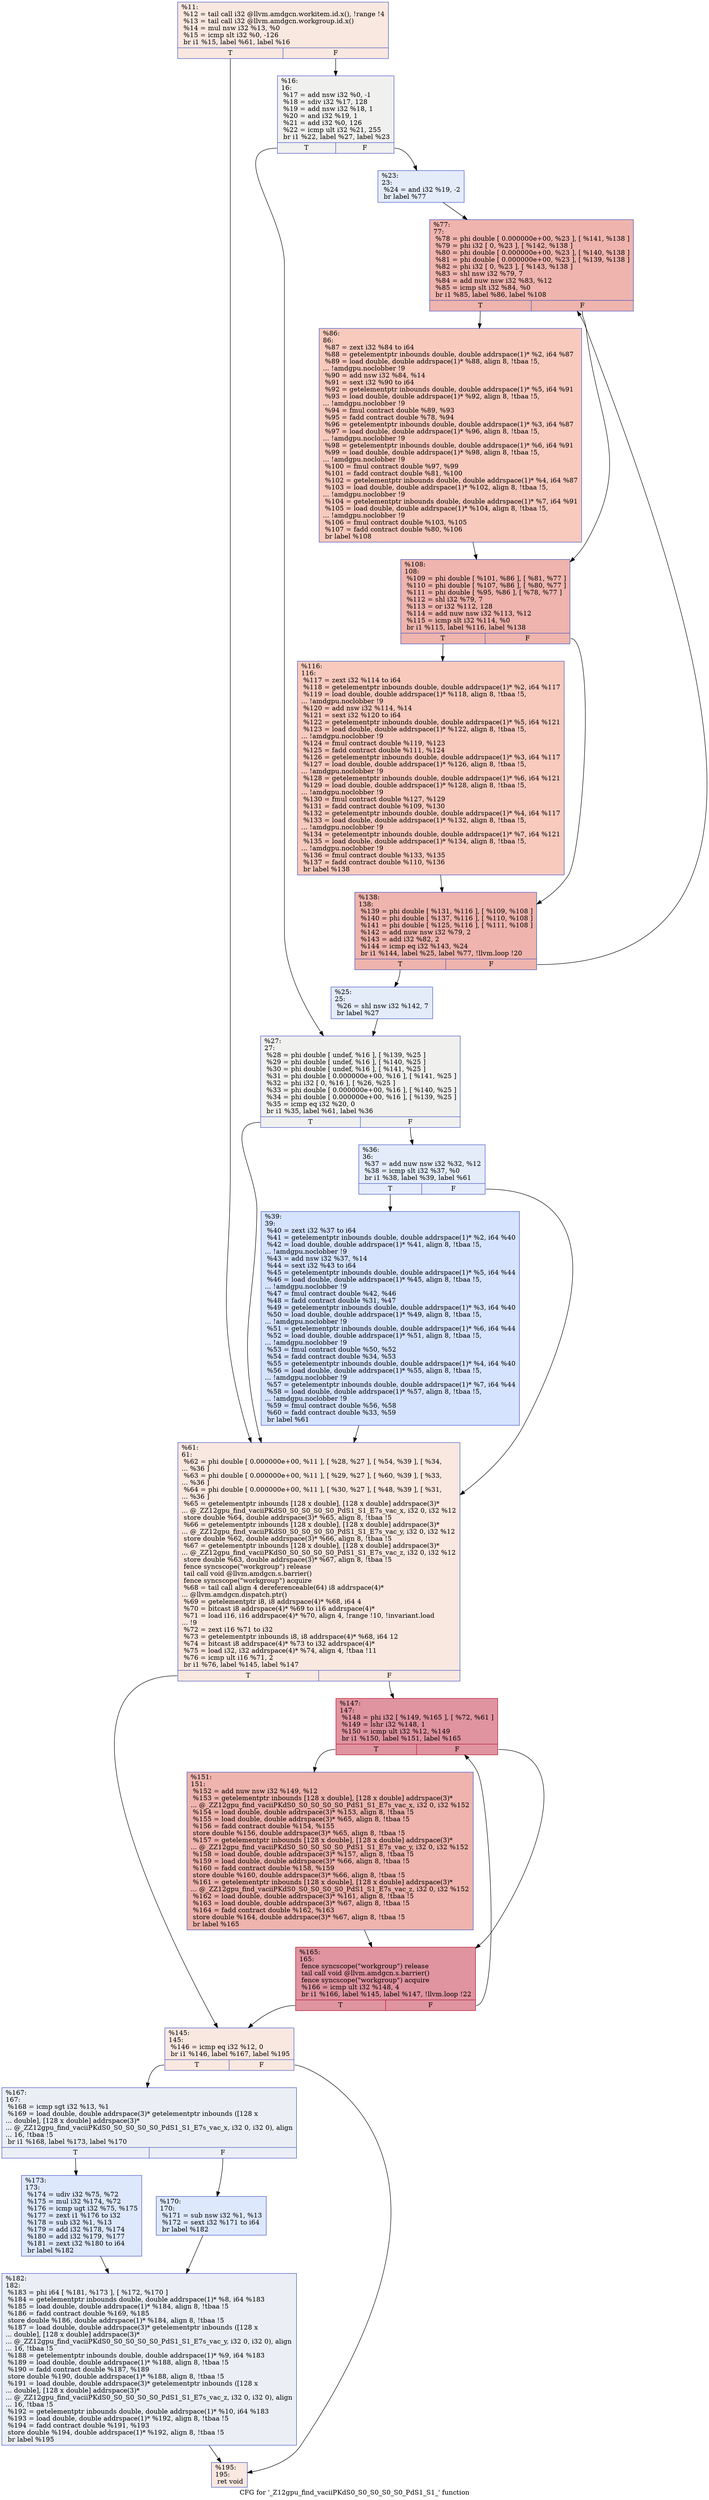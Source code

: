 digraph "CFG for '_Z12gpu_find_vaciiPKdS0_S0_S0_S0_S0_PdS1_S1_' function" {
	label="CFG for '_Z12gpu_find_vaciiPKdS0_S0_S0_S0_S0_PdS1_S1_' function";

	Node0x630c8d0 [shape=record,color="#3d50c3ff", style=filled, fillcolor="#f1ccb870",label="{%11:\l  %12 = tail call i32 @llvm.amdgcn.workitem.id.x(), !range !4\l  %13 = tail call i32 @llvm.amdgcn.workgroup.id.x()\l  %14 = mul nsw i32 %13, %0\l  %15 = icmp slt i32 %0, -126\l  br i1 %15, label %61, label %16\l|{<s0>T|<s1>F}}"];
	Node0x630c8d0:s0 -> Node0x630e610;
	Node0x630c8d0:s1 -> Node0x630e6a0;
	Node0x630e6a0 [shape=record,color="#3d50c3ff", style=filled, fillcolor="#dedcdb70",label="{%16:\l16:                                               \l  %17 = add nsw i32 %0, -1\l  %18 = sdiv i32 %17, 128\l  %19 = add nsw i32 %18, 1\l  %20 = and i32 %19, 1\l  %21 = add i32 %0, 126\l  %22 = icmp ult i32 %21, 255\l  br i1 %22, label %27, label %23\l|{<s0>T|<s1>F}}"];
	Node0x630e6a0:s0 -> Node0x630ecb0;
	Node0x630e6a0:s1 -> Node0x630ed00;
	Node0x630ed00 [shape=record,color="#3d50c3ff", style=filled, fillcolor="#c1d4f470",label="{%23:\l23:                                               \l  %24 = and i32 %19, -2\l  br label %77\l}"];
	Node0x630ed00 -> Node0x630ef00;
	Node0x630efc0 [shape=record,color="#3d50c3ff", style=filled, fillcolor="#c1d4f470",label="{%25:\l25:                                               \l  %26 = shl nsw i32 %142, 7\l  br label %27\l}"];
	Node0x630efc0 -> Node0x630ecb0;
	Node0x630ecb0 [shape=record,color="#3d50c3ff", style=filled, fillcolor="#dedcdb70",label="{%27:\l27:                                               \l  %28 = phi double [ undef, %16 ], [ %139, %25 ]\l  %29 = phi double [ undef, %16 ], [ %140, %25 ]\l  %30 = phi double [ undef, %16 ], [ %141, %25 ]\l  %31 = phi double [ 0.000000e+00, %16 ], [ %141, %25 ]\l  %32 = phi i32 [ 0, %16 ], [ %26, %25 ]\l  %33 = phi double [ 0.000000e+00, %16 ], [ %140, %25 ]\l  %34 = phi double [ 0.000000e+00, %16 ], [ %139, %25 ]\l  %35 = icmp eq i32 %20, 0\l  br i1 %35, label %61, label %36\l|{<s0>T|<s1>F}}"];
	Node0x630ecb0:s0 -> Node0x630e610;
	Node0x630ecb0:s1 -> Node0x63103b0;
	Node0x63103b0 [shape=record,color="#3d50c3ff", style=filled, fillcolor="#c1d4f470",label="{%36:\l36:                                               \l  %37 = add nuw nsw i32 %32, %12\l  %38 = icmp slt i32 %37, %0\l  br i1 %38, label %39, label %61\l|{<s0>T|<s1>F}}"];
	Node0x63103b0:s0 -> Node0x6310610;
	Node0x63103b0:s1 -> Node0x630e610;
	Node0x6310610 [shape=record,color="#3d50c3ff", style=filled, fillcolor="#a1c0ff70",label="{%39:\l39:                                               \l  %40 = zext i32 %37 to i64\l  %41 = getelementptr inbounds double, double addrspace(1)* %2, i64 %40\l  %42 = load double, double addrspace(1)* %41, align 8, !tbaa !5,\l... !amdgpu.noclobber !9\l  %43 = add nsw i32 %37, %14\l  %44 = sext i32 %43 to i64\l  %45 = getelementptr inbounds double, double addrspace(1)* %5, i64 %44\l  %46 = load double, double addrspace(1)* %45, align 8, !tbaa !5,\l... !amdgpu.noclobber !9\l  %47 = fmul contract double %42, %46\l  %48 = fadd contract double %31, %47\l  %49 = getelementptr inbounds double, double addrspace(1)* %3, i64 %40\l  %50 = load double, double addrspace(1)* %49, align 8, !tbaa !5,\l... !amdgpu.noclobber !9\l  %51 = getelementptr inbounds double, double addrspace(1)* %6, i64 %44\l  %52 = load double, double addrspace(1)* %51, align 8, !tbaa !5,\l... !amdgpu.noclobber !9\l  %53 = fmul contract double %50, %52\l  %54 = fadd contract double %34, %53\l  %55 = getelementptr inbounds double, double addrspace(1)* %4, i64 %40\l  %56 = load double, double addrspace(1)* %55, align 8, !tbaa !5,\l... !amdgpu.noclobber !9\l  %57 = getelementptr inbounds double, double addrspace(1)* %7, i64 %44\l  %58 = load double, double addrspace(1)* %57, align 8, !tbaa !5,\l... !amdgpu.noclobber !9\l  %59 = fmul contract double %56, %58\l  %60 = fadd contract double %33, %59\l  br label %61\l}"];
	Node0x6310610 -> Node0x630e610;
	Node0x630e610 [shape=record,color="#3d50c3ff", style=filled, fillcolor="#f1ccb870",label="{%61:\l61:                                               \l  %62 = phi double [ 0.000000e+00, %11 ], [ %28, %27 ], [ %54, %39 ], [ %34,\l... %36 ]\l  %63 = phi double [ 0.000000e+00, %11 ], [ %29, %27 ], [ %60, %39 ], [ %33,\l... %36 ]\l  %64 = phi double [ 0.000000e+00, %11 ], [ %30, %27 ], [ %48, %39 ], [ %31,\l... %36 ]\l  %65 = getelementptr inbounds [128 x double], [128 x double] addrspace(3)*\l... @_ZZ12gpu_find_vaciiPKdS0_S0_S0_S0_S0_PdS1_S1_E7s_vac_x, i32 0, i32 %12\l  store double %64, double addrspace(3)* %65, align 8, !tbaa !5\l  %66 = getelementptr inbounds [128 x double], [128 x double] addrspace(3)*\l... @_ZZ12gpu_find_vaciiPKdS0_S0_S0_S0_S0_PdS1_S1_E7s_vac_y, i32 0, i32 %12\l  store double %62, double addrspace(3)* %66, align 8, !tbaa !5\l  %67 = getelementptr inbounds [128 x double], [128 x double] addrspace(3)*\l... @_ZZ12gpu_find_vaciiPKdS0_S0_S0_S0_S0_PdS1_S1_E7s_vac_z, i32 0, i32 %12\l  store double %63, double addrspace(3)* %67, align 8, !tbaa !5\l  fence syncscope(\"workgroup\") release\l  tail call void @llvm.amdgcn.s.barrier()\l  fence syncscope(\"workgroup\") acquire\l  %68 = tail call align 4 dereferenceable(64) i8 addrspace(4)*\l... @llvm.amdgcn.dispatch.ptr()\l  %69 = getelementptr i8, i8 addrspace(4)* %68, i64 4\l  %70 = bitcast i8 addrspace(4)* %69 to i16 addrspace(4)*\l  %71 = load i16, i16 addrspace(4)* %70, align 4, !range !10, !invariant.load\l... !9\l  %72 = zext i16 %71 to i32\l  %73 = getelementptr inbounds i8, i8 addrspace(4)* %68, i64 12\l  %74 = bitcast i8 addrspace(4)* %73 to i32 addrspace(4)*\l  %75 = load i32, i32 addrspace(4)* %74, align 4, !tbaa !11\l  %76 = icmp ult i16 %71, 2\l  br i1 %76, label %145, label %147\l|{<s0>T|<s1>F}}"];
	Node0x630e610:s0 -> Node0x63138c0;
	Node0x630e610:s1 -> Node0x6313950;
	Node0x630ef00 [shape=record,color="#3d50c3ff", style=filled, fillcolor="#d8564670",label="{%77:\l77:                                               \l  %78 = phi double [ 0.000000e+00, %23 ], [ %141, %138 ]\l  %79 = phi i32 [ 0, %23 ], [ %142, %138 ]\l  %80 = phi double [ 0.000000e+00, %23 ], [ %140, %138 ]\l  %81 = phi double [ 0.000000e+00, %23 ], [ %139, %138 ]\l  %82 = phi i32 [ 0, %23 ], [ %143, %138 ]\l  %83 = shl nsw i32 %79, 7\l  %84 = add nuw nsw i32 %83, %12\l  %85 = icmp slt i32 %84, %0\l  br i1 %85, label %86, label %108\l|{<s0>T|<s1>F}}"];
	Node0x630ef00:s0 -> Node0x6314010;
	Node0x630ef00:s1 -> Node0x63140a0;
	Node0x6314010 [shape=record,color="#3d50c3ff", style=filled, fillcolor="#ef886b70",label="{%86:\l86:                                               \l  %87 = zext i32 %84 to i64\l  %88 = getelementptr inbounds double, double addrspace(1)* %2, i64 %87\l  %89 = load double, double addrspace(1)* %88, align 8, !tbaa !5,\l... !amdgpu.noclobber !9\l  %90 = add nsw i32 %84, %14\l  %91 = sext i32 %90 to i64\l  %92 = getelementptr inbounds double, double addrspace(1)* %5, i64 %91\l  %93 = load double, double addrspace(1)* %92, align 8, !tbaa !5,\l... !amdgpu.noclobber !9\l  %94 = fmul contract double %89, %93\l  %95 = fadd contract double %78, %94\l  %96 = getelementptr inbounds double, double addrspace(1)* %3, i64 %87\l  %97 = load double, double addrspace(1)* %96, align 8, !tbaa !5,\l... !amdgpu.noclobber !9\l  %98 = getelementptr inbounds double, double addrspace(1)* %6, i64 %91\l  %99 = load double, double addrspace(1)* %98, align 8, !tbaa !5,\l... !amdgpu.noclobber !9\l  %100 = fmul contract double %97, %99\l  %101 = fadd contract double %81, %100\l  %102 = getelementptr inbounds double, double addrspace(1)* %4, i64 %87\l  %103 = load double, double addrspace(1)* %102, align 8, !tbaa !5,\l... !amdgpu.noclobber !9\l  %104 = getelementptr inbounds double, double addrspace(1)* %7, i64 %91\l  %105 = load double, double addrspace(1)* %104, align 8, !tbaa !5,\l... !amdgpu.noclobber !9\l  %106 = fmul contract double %103, %105\l  %107 = fadd contract double %80, %106\l  br label %108\l}"];
	Node0x6314010 -> Node0x63140a0;
	Node0x63140a0 [shape=record,color="#3d50c3ff", style=filled, fillcolor="#d8564670",label="{%108:\l108:                                              \l  %109 = phi double [ %101, %86 ], [ %81, %77 ]\l  %110 = phi double [ %107, %86 ], [ %80, %77 ]\l  %111 = phi double [ %95, %86 ], [ %78, %77 ]\l  %112 = shl i32 %79, 7\l  %113 = or i32 %112, 128\l  %114 = add nuw nsw i32 %113, %12\l  %115 = icmp slt i32 %114, %0\l  br i1 %115, label %116, label %138\l|{<s0>T|<s1>F}}"];
	Node0x63140a0:s0 -> Node0x6315380;
	Node0x63140a0:s1 -> Node0x6313a90;
	Node0x6315380 [shape=record,color="#3d50c3ff", style=filled, fillcolor="#ef886b70",label="{%116:\l116:                                              \l  %117 = zext i32 %114 to i64\l  %118 = getelementptr inbounds double, double addrspace(1)* %2, i64 %117\l  %119 = load double, double addrspace(1)* %118, align 8, !tbaa !5,\l... !amdgpu.noclobber !9\l  %120 = add nsw i32 %114, %14\l  %121 = sext i32 %120 to i64\l  %122 = getelementptr inbounds double, double addrspace(1)* %5, i64 %121\l  %123 = load double, double addrspace(1)* %122, align 8, !tbaa !5,\l... !amdgpu.noclobber !9\l  %124 = fmul contract double %119, %123\l  %125 = fadd contract double %111, %124\l  %126 = getelementptr inbounds double, double addrspace(1)* %3, i64 %117\l  %127 = load double, double addrspace(1)* %126, align 8, !tbaa !5,\l... !amdgpu.noclobber !9\l  %128 = getelementptr inbounds double, double addrspace(1)* %6, i64 %121\l  %129 = load double, double addrspace(1)* %128, align 8, !tbaa !5,\l... !amdgpu.noclobber !9\l  %130 = fmul contract double %127, %129\l  %131 = fadd contract double %109, %130\l  %132 = getelementptr inbounds double, double addrspace(1)* %4, i64 %117\l  %133 = load double, double addrspace(1)* %132, align 8, !tbaa !5,\l... !amdgpu.noclobber !9\l  %134 = getelementptr inbounds double, double addrspace(1)* %7, i64 %121\l  %135 = load double, double addrspace(1)* %134, align 8, !tbaa !5,\l... !amdgpu.noclobber !9\l  %136 = fmul contract double %133, %135\l  %137 = fadd contract double %110, %136\l  br label %138\l}"];
	Node0x6315380 -> Node0x6313a90;
	Node0x6313a90 [shape=record,color="#3d50c3ff", style=filled, fillcolor="#d8564670",label="{%138:\l138:                                              \l  %139 = phi double [ %131, %116 ], [ %109, %108 ]\l  %140 = phi double [ %137, %116 ], [ %110, %108 ]\l  %141 = phi double [ %125, %116 ], [ %111, %108 ]\l  %142 = add nuw nsw i32 %79, 2\l  %143 = add i32 %82, 2\l  %144 = icmp eq i32 %143, %24\l  br i1 %144, label %25, label %77, !llvm.loop !20\l|{<s0>T|<s1>F}}"];
	Node0x6313a90:s0 -> Node0x630efc0;
	Node0x6313a90:s1 -> Node0x630ef00;
	Node0x63138c0 [shape=record,color="#3d50c3ff", style=filled, fillcolor="#f1ccb870",label="{%145:\l145:                                              \l  %146 = icmp eq i32 %12, 0\l  br i1 %146, label %167, label %195\l|{<s0>T|<s1>F}}"];
	Node0x63138c0:s0 -> Node0x6316ae0;
	Node0x63138c0:s1 -> Node0x6316b30;
	Node0x6313950 [shape=record,color="#b70d28ff", style=filled, fillcolor="#b70d2870",label="{%147:\l147:                                              \l  %148 = phi i32 [ %149, %165 ], [ %72, %61 ]\l  %149 = lshr i32 %148, 1\l  %150 = icmp ult i32 %12, %149\l  br i1 %150, label %151, label %165\l|{<s0>T|<s1>F}}"];
	Node0x6313950:s0 -> Node0x6316e50;
	Node0x6313950:s1 -> Node0x6316c30;
	Node0x6316e50 [shape=record,color="#3d50c3ff", style=filled, fillcolor="#d8564670",label="{%151:\l151:                                              \l  %152 = add nuw nsw i32 %149, %12\l  %153 = getelementptr inbounds [128 x double], [128 x double] addrspace(3)*\l... @_ZZ12gpu_find_vaciiPKdS0_S0_S0_S0_S0_PdS1_S1_E7s_vac_x, i32 0, i32 %152\l  %154 = load double, double addrspace(3)* %153, align 8, !tbaa !5\l  %155 = load double, double addrspace(3)* %65, align 8, !tbaa !5\l  %156 = fadd contract double %154, %155\l  store double %156, double addrspace(3)* %65, align 8, !tbaa !5\l  %157 = getelementptr inbounds [128 x double], [128 x double] addrspace(3)*\l... @_ZZ12gpu_find_vaciiPKdS0_S0_S0_S0_S0_PdS1_S1_E7s_vac_y, i32 0, i32 %152\l  %158 = load double, double addrspace(3)* %157, align 8, !tbaa !5\l  %159 = load double, double addrspace(3)* %66, align 8, !tbaa !5\l  %160 = fadd contract double %158, %159\l  store double %160, double addrspace(3)* %66, align 8, !tbaa !5\l  %161 = getelementptr inbounds [128 x double], [128 x double] addrspace(3)*\l... @_ZZ12gpu_find_vaciiPKdS0_S0_S0_S0_S0_PdS1_S1_E7s_vac_z, i32 0, i32 %152\l  %162 = load double, double addrspace(3)* %161, align 8, !tbaa !5\l  %163 = load double, double addrspace(3)* %67, align 8, !tbaa !5\l  %164 = fadd contract double %162, %163\l  store double %164, double addrspace(3)* %67, align 8, !tbaa !5\l  br label %165\l}"];
	Node0x6316e50 -> Node0x6316c30;
	Node0x6316c30 [shape=record,color="#b70d28ff", style=filled, fillcolor="#b70d2870",label="{%165:\l165:                                              \l  fence syncscope(\"workgroup\") release\l  tail call void @llvm.amdgcn.s.barrier()\l  fence syncscope(\"workgroup\") acquire\l  %166 = icmp ult i32 %148, 4\l  br i1 %166, label %145, label %147, !llvm.loop !22\l|{<s0>T|<s1>F}}"];
	Node0x6316c30:s0 -> Node0x63138c0;
	Node0x6316c30:s1 -> Node0x6313950;
	Node0x6316ae0 [shape=record,color="#3d50c3ff", style=filled, fillcolor="#d1dae970",label="{%167:\l167:                                              \l  %168 = icmp sgt i32 %13, %1\l  %169 = load double, double addrspace(3)* getelementptr inbounds ([128 x\l... double], [128 x double] addrspace(3)*\l... @_ZZ12gpu_find_vaciiPKdS0_S0_S0_S0_S0_PdS1_S1_E7s_vac_x, i32 0, i32 0), align\l... 16, !tbaa !5\l  br i1 %168, label %173, label %170\l|{<s0>T|<s1>F}}"];
	Node0x6316ae0:s0 -> Node0x6318020;
	Node0x6316ae0:s1 -> Node0x6318070;
	Node0x6318070 [shape=record,color="#3d50c3ff", style=filled, fillcolor="#b2ccfb70",label="{%170:\l170:                                              \l  %171 = sub nsw i32 %1, %13\l  %172 = sext i32 %171 to i64\l  br label %182\l}"];
	Node0x6318070 -> Node0x6318270;
	Node0x6318020 [shape=record,color="#3d50c3ff", style=filled, fillcolor="#b2ccfb70",label="{%173:\l173:                                              \l  %174 = udiv i32 %75, %72\l  %175 = mul i32 %174, %72\l  %176 = icmp ugt i32 %75, %175\l  %177 = zext i1 %176 to i32\l  %178 = sub i32 %1, %13\l  %179 = add i32 %178, %174\l  %180 = add i32 %179, %177\l  %181 = zext i32 %180 to i64\l  br label %182\l}"];
	Node0x6318020 -> Node0x6318270;
	Node0x6318270 [shape=record,color="#3d50c3ff", style=filled, fillcolor="#d1dae970",label="{%182:\l182:                                              \l  %183 = phi i64 [ %181, %173 ], [ %172, %170 ]\l  %184 = getelementptr inbounds double, double addrspace(1)* %8, i64 %183\l  %185 = load double, double addrspace(1)* %184, align 8, !tbaa !5\l  %186 = fadd contract double %169, %185\l  store double %186, double addrspace(1)* %184, align 8, !tbaa !5\l  %187 = load double, double addrspace(3)* getelementptr inbounds ([128 x\l... double], [128 x double] addrspace(3)*\l... @_ZZ12gpu_find_vaciiPKdS0_S0_S0_S0_S0_PdS1_S1_E7s_vac_y, i32 0, i32 0), align\l... 16, !tbaa !5\l  %188 = getelementptr inbounds double, double addrspace(1)* %9, i64 %183\l  %189 = load double, double addrspace(1)* %188, align 8, !tbaa !5\l  %190 = fadd contract double %187, %189\l  store double %190, double addrspace(1)* %188, align 8, !tbaa !5\l  %191 = load double, double addrspace(3)* getelementptr inbounds ([128 x\l... double], [128 x double] addrspace(3)*\l... @_ZZ12gpu_find_vaciiPKdS0_S0_S0_S0_S0_PdS1_S1_E7s_vac_z, i32 0, i32 0), align\l... 16, !tbaa !5\l  %192 = getelementptr inbounds double, double addrspace(1)* %10, i64 %183\l  %193 = load double, double addrspace(1)* %192, align 8, !tbaa !5\l  %194 = fadd contract double %191, %193\l  store double %194, double addrspace(1)* %192, align 8, !tbaa !5\l  br label %195\l}"];
	Node0x6318270 -> Node0x6316b30;
	Node0x6316b30 [shape=record,color="#3d50c3ff", style=filled, fillcolor="#f1ccb870",label="{%195:\l195:                                              \l  ret void\l}"];
}
